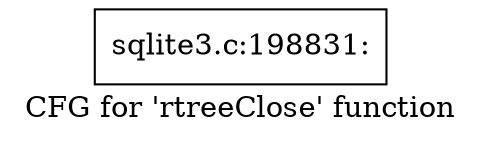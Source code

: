 digraph "CFG for 'rtreeClose' function" {
	label="CFG for 'rtreeClose' function";

	Node0x55c0fb4cbe80 [shape=record,label="{sqlite3.c:198831:}"];
}
